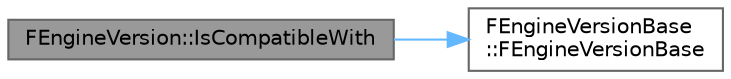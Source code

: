 digraph "FEngineVersion::IsCompatibleWith"
{
 // INTERACTIVE_SVG=YES
 // LATEX_PDF_SIZE
  bgcolor="transparent";
  edge [fontname=Helvetica,fontsize=10,labelfontname=Helvetica,labelfontsize=10];
  node [fontname=Helvetica,fontsize=10,shape=box,height=0.2,width=0.4];
  rankdir="LR";
  Node1 [id="Node000001",label="FEngineVersion::IsCompatibleWith",height=0.2,width=0.4,color="gray40", fillcolor="grey60", style="filled", fontcolor="black",tooltip="Checks compatibility with another version object."];
  Node1 -> Node2 [id="edge1_Node000001_Node000002",color="steelblue1",style="solid",tooltip=" "];
  Node2 [id="Node000002",label="FEngineVersionBase\l::FEngineVersionBase",height=0.2,width=0.4,color="grey40", fillcolor="white", style="filled",URL="$dd/dfe/classFEngineVersionBase.html#ab730344c29e5f34d078acb7e5552c975",tooltip="Empty constructor."];
}

